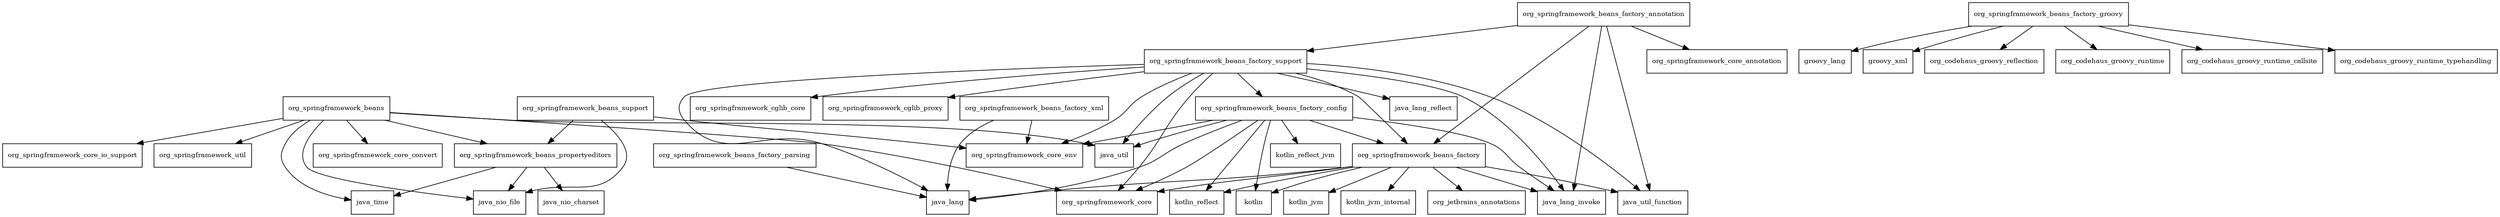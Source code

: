 digraph spring_beans_5_0_0_RC1_package_dependencies {
  node [shape = box, fontsize=10.0];
  org_springframework_beans -> java_nio_file;
  org_springframework_beans -> java_time;
  org_springframework_beans -> java_util;
  org_springframework_beans -> org_springframework_beans_propertyeditors;
  org_springframework_beans -> org_springframework_core;
  org_springframework_beans -> org_springframework_core_convert;
  org_springframework_beans -> org_springframework_core_io_support;
  org_springframework_beans -> org_springframework_util;
  org_springframework_beans_factory -> java_lang;
  org_springframework_beans_factory -> java_lang_invoke;
  org_springframework_beans_factory -> java_util_function;
  org_springframework_beans_factory -> kotlin;
  org_springframework_beans_factory -> kotlin_jvm;
  org_springframework_beans_factory -> kotlin_jvm_internal;
  org_springframework_beans_factory -> kotlin_reflect;
  org_springframework_beans_factory -> org_jetbrains_annotations;
  org_springframework_beans_factory -> org_springframework_core;
  org_springframework_beans_factory_annotation -> java_lang_invoke;
  org_springframework_beans_factory_annotation -> java_util_function;
  org_springframework_beans_factory_annotation -> org_springframework_beans_factory;
  org_springframework_beans_factory_annotation -> org_springframework_beans_factory_support;
  org_springframework_beans_factory_annotation -> org_springframework_core_annotation;
  org_springframework_beans_factory_config -> java_lang;
  org_springframework_beans_factory_config -> java_lang_invoke;
  org_springframework_beans_factory_config -> java_util;
  org_springframework_beans_factory_config -> kotlin;
  org_springframework_beans_factory_config -> kotlin_reflect;
  org_springframework_beans_factory_config -> kotlin_reflect_jvm;
  org_springframework_beans_factory_config -> org_springframework_beans_factory;
  org_springframework_beans_factory_config -> org_springframework_core;
  org_springframework_beans_factory_config -> org_springframework_core_env;
  org_springframework_beans_factory_groovy -> groovy_lang;
  org_springframework_beans_factory_groovy -> groovy_xml;
  org_springframework_beans_factory_groovy -> org_codehaus_groovy_reflection;
  org_springframework_beans_factory_groovy -> org_codehaus_groovy_runtime;
  org_springframework_beans_factory_groovy -> org_codehaus_groovy_runtime_callsite;
  org_springframework_beans_factory_groovy -> org_codehaus_groovy_runtime_typehandling;
  org_springframework_beans_factory_parsing -> java_lang;
  org_springframework_beans_factory_support -> java_lang;
  org_springframework_beans_factory_support -> java_lang_invoke;
  org_springframework_beans_factory_support -> java_lang_reflect;
  org_springframework_beans_factory_support -> java_util;
  org_springframework_beans_factory_support -> java_util_function;
  org_springframework_beans_factory_support -> org_springframework_beans_factory;
  org_springframework_beans_factory_support -> org_springframework_beans_factory_config;
  org_springframework_beans_factory_support -> org_springframework_cglib_core;
  org_springframework_beans_factory_support -> org_springframework_cglib_proxy;
  org_springframework_beans_factory_support -> org_springframework_core;
  org_springframework_beans_factory_support -> org_springframework_core_env;
  org_springframework_beans_factory_xml -> java_lang;
  org_springframework_beans_factory_xml -> org_springframework_core_env;
  org_springframework_beans_propertyeditors -> java_nio_charset;
  org_springframework_beans_propertyeditors -> java_nio_file;
  org_springframework_beans_propertyeditors -> java_time;
  org_springframework_beans_support -> java_nio_file;
  org_springframework_beans_support -> org_springframework_beans_propertyeditors;
  org_springframework_beans_support -> org_springframework_core_env;
}
